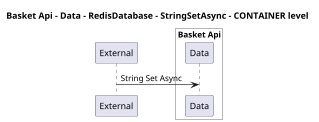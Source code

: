 @startuml
skinparam dpi 60

title Basket Api - Data - RedisDatabase - StringSetAsync - CONTAINER level

participant "External" as C4InterFlow.Utils.ExternalSystem

box "Basket Api" #White

    participant "Data" as dotnet.eShop.Architecture.SoftwareSystems.BasketApi.Containers.Data
end box


C4InterFlow.Utils.ExternalSystem -> dotnet.eShop.Architecture.SoftwareSystems.BasketApi.Containers.Data : String Set Async


@enduml
